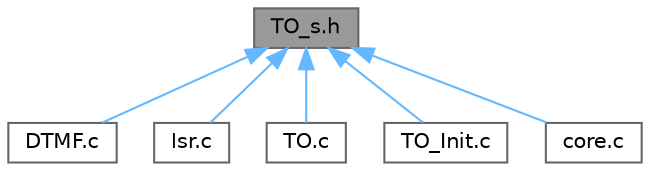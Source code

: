 digraph "TO_s.h"
{
 // LATEX_PDF_SIZE
  bgcolor="transparent";
  edge [fontname=Helvetica,fontsize=10,labelfontname=Helvetica,labelfontsize=10];
  node [fontname=Helvetica,fontsize=10,shape=box,height=0.2,width=0.4];
  Node1 [label="TO_s.h",height=0.2,width=0.4,color="gray40", fillcolor="grey60", style="filled", fontcolor="black",tooltip=" "];
  Node1 -> Node2 [dir="back",color="steelblue1",style="solid"];
  Node2 [label="DTMF.c",height=0.2,width=0.4,color="grey40", fillcolor="white", style="filled",URL="$_d_t_m_f_8c.html",tooltip=" "];
  Node1 -> Node3 [dir="back",color="steelblue1",style="solid"];
  Node3 [label="Isr.c",height=0.2,width=0.4,color="grey40", fillcolor="white", style="filled",URL="$_isr_8c.html",tooltip=" "];
  Node1 -> Node4 [dir="back",color="steelblue1",style="solid"];
  Node4 [label="TO.c",height=0.2,width=0.4,color="grey40", fillcolor="white", style="filled",URL="$_t_o_8c.html",tooltip=" "];
  Node1 -> Node5 [dir="back",color="steelblue1",style="solid"];
  Node5 [label="TO_Init.c",height=0.2,width=0.4,color="grey40", fillcolor="white", style="filled",URL="$_t_o___init_8c.html",tooltip=" "];
  Node1 -> Node6 [dir="back",color="steelblue1",style="solid"];
  Node6 [label="core.c",height=0.2,width=0.4,color="grey40", fillcolor="white", style="filled",URL="$core_8c.html",tooltip=" "];
}
